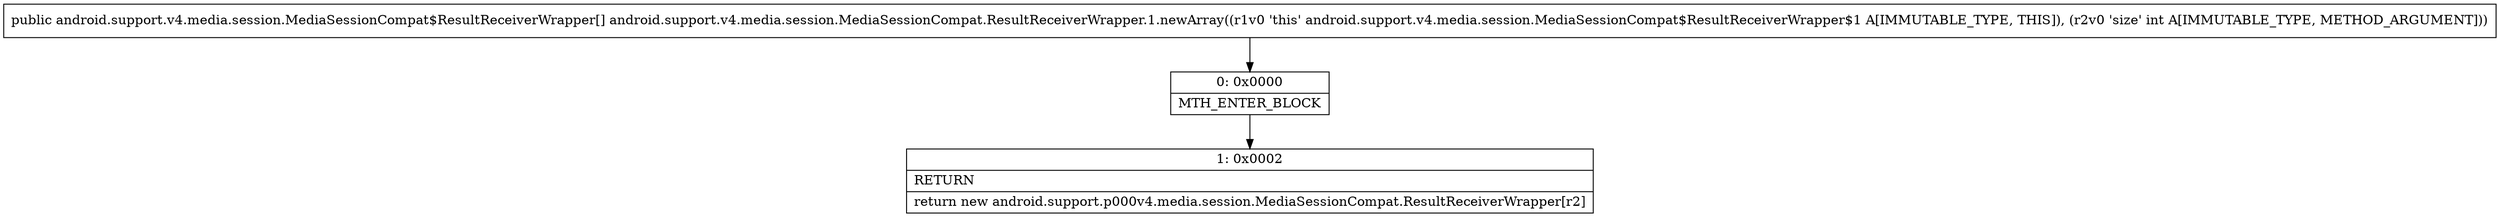 digraph "CFG forandroid.support.v4.media.session.MediaSessionCompat.ResultReceiverWrapper.1.newArray(I)[Landroid\/support\/v4\/media\/session\/MediaSessionCompat$ResultReceiverWrapper;" {
Node_0 [shape=record,label="{0\:\ 0x0000|MTH_ENTER_BLOCK\l}"];
Node_1 [shape=record,label="{1\:\ 0x0002|RETURN\l|return new android.support.p000v4.media.session.MediaSessionCompat.ResultReceiverWrapper[r2]\l}"];
MethodNode[shape=record,label="{public android.support.v4.media.session.MediaSessionCompat$ResultReceiverWrapper[] android.support.v4.media.session.MediaSessionCompat.ResultReceiverWrapper.1.newArray((r1v0 'this' android.support.v4.media.session.MediaSessionCompat$ResultReceiverWrapper$1 A[IMMUTABLE_TYPE, THIS]), (r2v0 'size' int A[IMMUTABLE_TYPE, METHOD_ARGUMENT])) }"];
MethodNode -> Node_0;
Node_0 -> Node_1;
}

